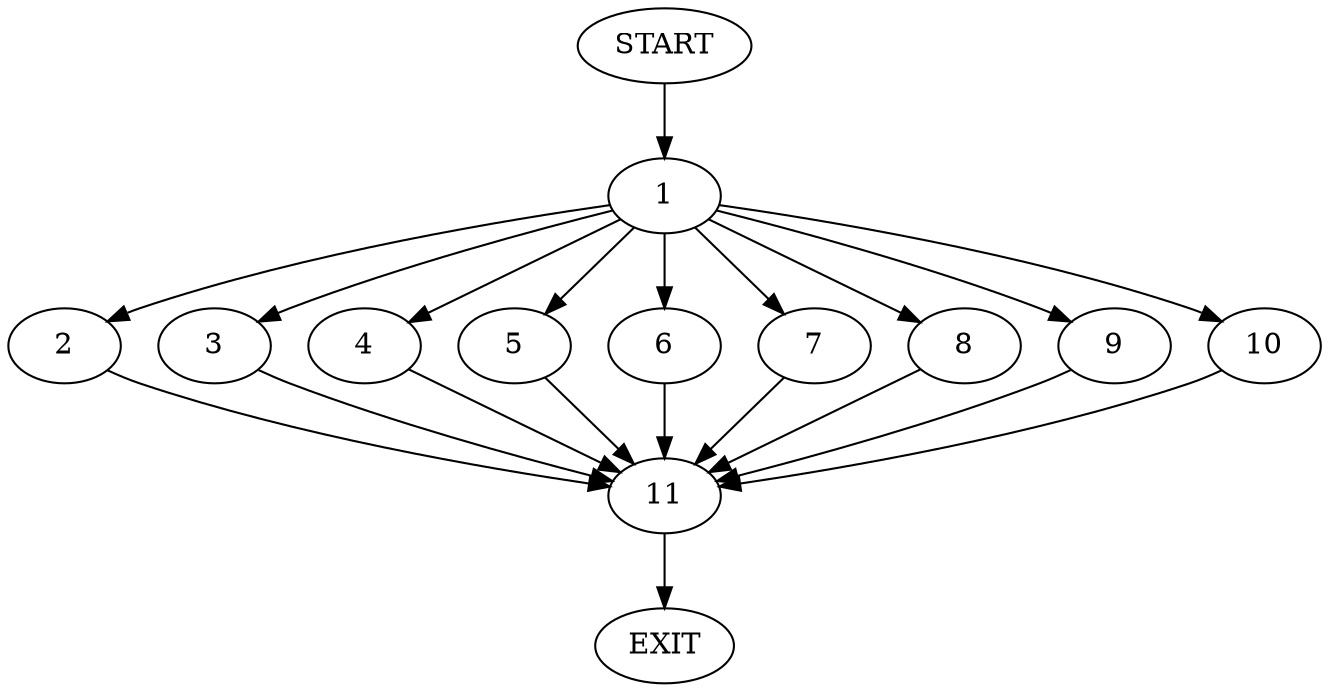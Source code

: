 digraph {
0 [label="START"]
12 [label="EXIT"]
0 -> 1
1 -> 2
1 -> 3
1 -> 4
1 -> 5
1 -> 6
1 -> 7
1 -> 8
1 -> 9
1 -> 10
5 -> 11
3 -> 11
8 -> 11
9 -> 11
7 -> 11
6 -> 11
2 -> 11
4 -> 11
10 -> 11
11 -> 12
}
